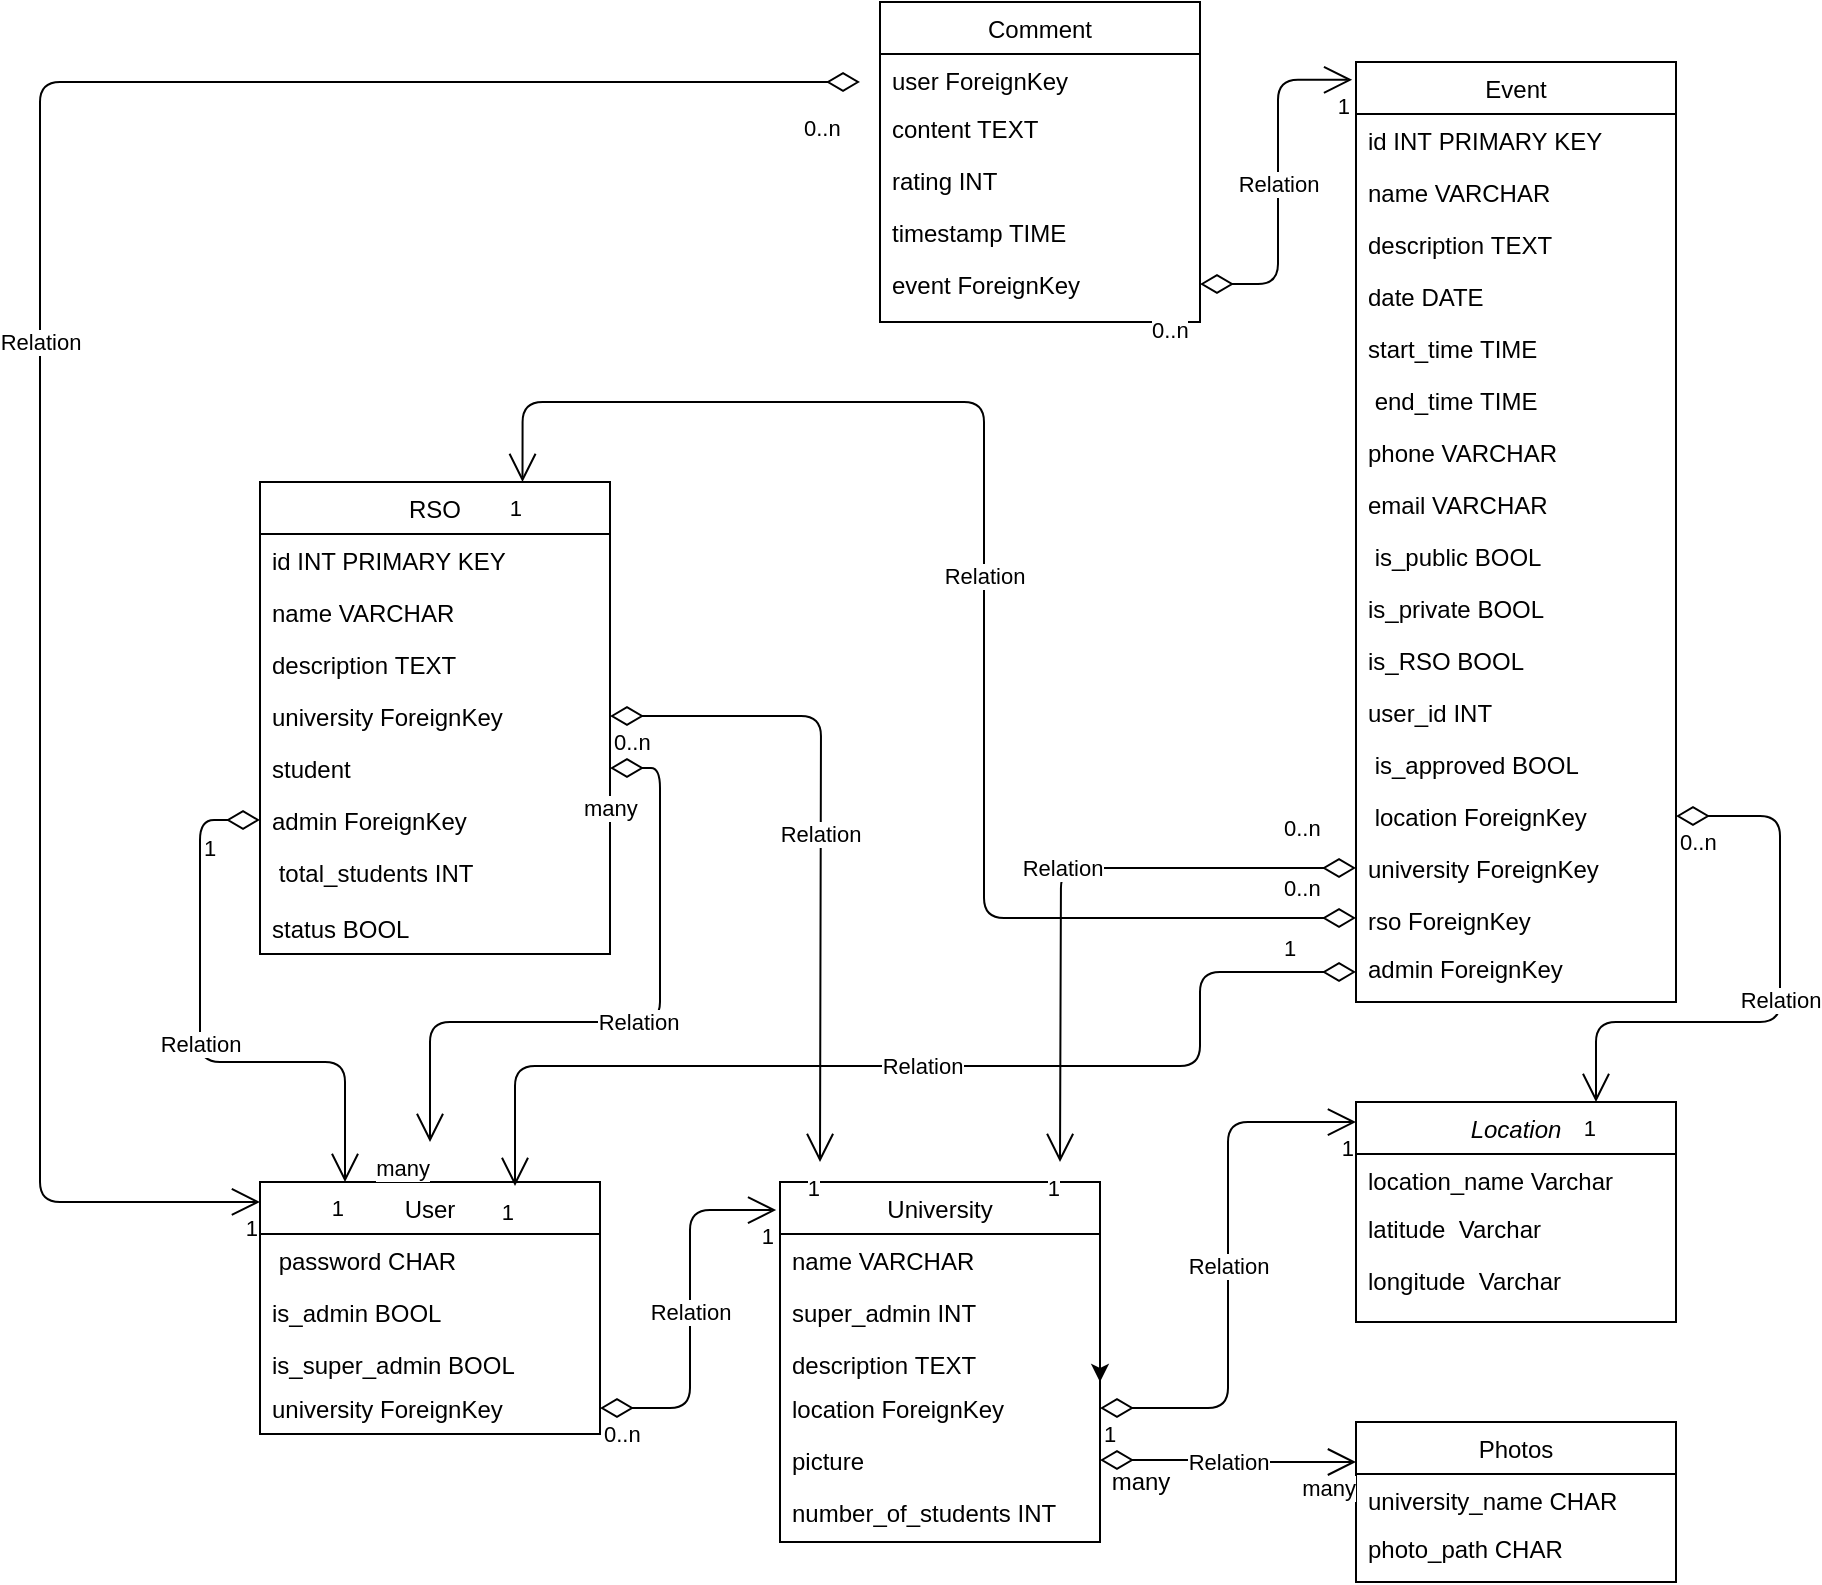 <mxfile version="14.5.7" type="github">
  <diagram id="C5RBs43oDa-KdzZeNtuy" name="Page-1">
    <mxGraphModel dx="2489" dy="794" grid="1" gridSize="10" guides="1" tooltips="1" connect="1" arrows="1" fold="1" page="1" pageScale="1" pageWidth="827" pageHeight="1169" math="0" shadow="0">
      <root>
        <mxCell id="WIyWlLk6GJQsqaUBKTNV-0" />
        <mxCell id="WIyWlLk6GJQsqaUBKTNV-1" parent="WIyWlLk6GJQsqaUBKTNV-0" />
        <mxCell id="zkfFHV4jXpPFQw0GAbJ--0" value="Location" style="swimlane;fontStyle=2;align=center;verticalAlign=top;childLayout=stackLayout;horizontal=1;startSize=26;horizontalStack=0;resizeParent=1;resizeLast=0;collapsible=1;marginBottom=0;rounded=0;shadow=0;strokeWidth=1;" parent="WIyWlLk6GJQsqaUBKTNV-1" vertex="1">
          <mxGeometry x="508" y="650" width="160" height="110" as="geometry">
            <mxRectangle x="230" y="140" width="160" height="26" as="alternateBounds" />
          </mxGeometry>
        </mxCell>
        <mxCell id="zkfFHV4jXpPFQw0GAbJ--1" value="location_name Varchar" style="text;align=left;verticalAlign=top;spacingLeft=4;spacingRight=4;overflow=hidden;rotatable=0;points=[[0,0.5],[1,0.5]];portConstraint=eastwest;" parent="zkfFHV4jXpPFQw0GAbJ--0" vertex="1">
          <mxGeometry y="26" width="160" height="24" as="geometry" />
        </mxCell>
        <mxCell id="zkfFHV4jXpPFQw0GAbJ--2" value="latitude  Varchar" style="text;align=left;verticalAlign=top;spacingLeft=4;spacingRight=4;overflow=hidden;rotatable=0;points=[[0,0.5],[1,0.5]];portConstraint=eastwest;rounded=0;shadow=0;html=0;" parent="zkfFHV4jXpPFQw0GAbJ--0" vertex="1">
          <mxGeometry y="50" width="160" height="26" as="geometry" />
        </mxCell>
        <mxCell id="zkfFHV4jXpPFQw0GAbJ--3" value="longitude  Varchar" style="text;align=left;verticalAlign=top;spacingLeft=4;spacingRight=4;overflow=hidden;rotatable=0;points=[[0,0.5],[1,0.5]];portConstraint=eastwest;rounded=0;shadow=0;html=0;" parent="zkfFHV4jXpPFQw0GAbJ--0" vertex="1">
          <mxGeometry y="76" width="160" height="26" as="geometry" />
        </mxCell>
        <mxCell id="zkfFHV4jXpPFQw0GAbJ--6" value="Comment" style="swimlane;fontStyle=0;align=center;verticalAlign=top;childLayout=stackLayout;horizontal=1;startSize=26;horizontalStack=0;resizeParent=1;resizeLast=0;collapsible=1;marginBottom=0;rounded=0;shadow=0;strokeWidth=1;" parent="WIyWlLk6GJQsqaUBKTNV-1" vertex="1">
          <mxGeometry x="270" y="100" width="160" height="160" as="geometry">
            <mxRectangle x="130" y="380" width="160" height="26" as="alternateBounds" />
          </mxGeometry>
        </mxCell>
        <mxCell id="zkfFHV4jXpPFQw0GAbJ--7" value="user ForeignKey" style="text;align=left;verticalAlign=top;spacingLeft=4;spacingRight=4;overflow=hidden;rotatable=0;points=[[0,0.5],[1,0.5]];portConstraint=eastwest;" parent="zkfFHV4jXpPFQw0GAbJ--6" vertex="1">
          <mxGeometry y="26" width="160" height="24" as="geometry" />
        </mxCell>
        <mxCell id="zkfFHV4jXpPFQw0GAbJ--8" value="content TEXT" style="text;align=left;verticalAlign=top;spacingLeft=4;spacingRight=4;overflow=hidden;rotatable=0;points=[[0,0.5],[1,0.5]];portConstraint=eastwest;rounded=0;shadow=0;html=0;" parent="zkfFHV4jXpPFQw0GAbJ--6" vertex="1">
          <mxGeometry y="50" width="160" height="26" as="geometry" />
        </mxCell>
        <mxCell id="zkfFHV4jXpPFQw0GAbJ--11" value="rating INT" style="text;align=left;verticalAlign=top;spacingLeft=4;spacingRight=4;overflow=hidden;rotatable=0;points=[[0,0.5],[1,0.5]];portConstraint=eastwest;" parent="zkfFHV4jXpPFQw0GAbJ--6" vertex="1">
          <mxGeometry y="76" width="160" height="26" as="geometry" />
        </mxCell>
        <mxCell id="HM3rlEf0eVwTgFndGlFB-37" value="timestamp TIME" style="text;strokeColor=none;fillColor=none;align=left;verticalAlign=top;spacingLeft=4;spacingRight=4;overflow=hidden;rotatable=0;points=[[0,0.5],[1,0.5]];portConstraint=eastwest;" vertex="1" parent="zkfFHV4jXpPFQw0GAbJ--6">
          <mxGeometry y="102" width="160" height="26" as="geometry" />
        </mxCell>
        <mxCell id="HM3rlEf0eVwTgFndGlFB-38" value="event ForeignKey" style="text;strokeColor=none;fillColor=none;align=left;verticalAlign=top;spacingLeft=4;spacingRight=4;overflow=hidden;rotatable=0;points=[[0,0.5],[1,0.5]];portConstraint=eastwest;" vertex="1" parent="zkfFHV4jXpPFQw0GAbJ--6">
          <mxGeometry y="128" width="160" height="26" as="geometry" />
        </mxCell>
        <mxCell id="zkfFHV4jXpPFQw0GAbJ--13" value="Photos" style="swimlane;fontStyle=0;align=center;verticalAlign=top;childLayout=stackLayout;horizontal=1;startSize=26;horizontalStack=0;resizeParent=1;resizeLast=0;collapsible=1;marginBottom=0;rounded=0;shadow=0;strokeWidth=1;" parent="WIyWlLk6GJQsqaUBKTNV-1" vertex="1">
          <mxGeometry x="508" y="810" width="160" height="80" as="geometry">
            <mxRectangle x="290" y="590" width="170" height="26" as="alternateBounds" />
          </mxGeometry>
        </mxCell>
        <mxCell id="zkfFHV4jXpPFQw0GAbJ--14" value="university_name CHAR" style="text;align=left;verticalAlign=top;spacingLeft=4;spacingRight=4;overflow=hidden;rotatable=0;points=[[0,0.5],[1,0.5]];portConstraint=eastwest;" parent="zkfFHV4jXpPFQw0GAbJ--13" vertex="1">
          <mxGeometry y="26" width="160" height="24" as="geometry" />
        </mxCell>
        <mxCell id="HM3rlEf0eVwTgFndGlFB-47" value="photo_path CHAR" style="text;strokeColor=none;fillColor=none;align=left;verticalAlign=top;spacingLeft=4;spacingRight=4;overflow=hidden;rotatable=0;points=[[0,0.5],[1,0.5]];portConstraint=eastwest;" vertex="1" parent="zkfFHV4jXpPFQw0GAbJ--13">
          <mxGeometry y="50" width="160" height="26" as="geometry" />
        </mxCell>
        <mxCell id="zkfFHV4jXpPFQw0GAbJ--17" value="Event" style="swimlane;fontStyle=0;align=center;verticalAlign=top;childLayout=stackLayout;horizontal=1;startSize=26;horizontalStack=0;resizeParent=1;resizeLast=0;collapsible=1;marginBottom=0;rounded=0;shadow=0;strokeWidth=1;" parent="WIyWlLk6GJQsqaUBKTNV-1" vertex="1">
          <mxGeometry x="508" y="130" width="160" height="470" as="geometry">
            <mxRectangle x="508" y="120" width="160" height="26" as="alternateBounds" />
          </mxGeometry>
        </mxCell>
        <mxCell id="zkfFHV4jXpPFQw0GAbJ--19" value="id INT PRIMARY KEY" style="text;align=left;verticalAlign=top;spacingLeft=4;spacingRight=4;overflow=hidden;rotatable=0;points=[[0,0.5],[1,0.5]];portConstraint=eastwest;rounded=0;shadow=0;html=0;" parent="zkfFHV4jXpPFQw0GAbJ--17" vertex="1">
          <mxGeometry y="26" width="160" height="26" as="geometry" />
        </mxCell>
        <mxCell id="zkfFHV4jXpPFQw0GAbJ--20" value="name VARCHAR" style="text;align=left;verticalAlign=top;spacingLeft=4;spacingRight=4;overflow=hidden;rotatable=0;points=[[0,0.5],[1,0.5]];portConstraint=eastwest;rounded=0;shadow=0;html=0;" parent="zkfFHV4jXpPFQw0GAbJ--17" vertex="1">
          <mxGeometry y="52" width="160" height="26" as="geometry" />
        </mxCell>
        <mxCell id="zkfFHV4jXpPFQw0GAbJ--21" value="description TEXT" style="text;align=left;verticalAlign=top;spacingLeft=4;spacingRight=4;overflow=hidden;rotatable=0;points=[[0,0.5],[1,0.5]];portConstraint=eastwest;rounded=0;shadow=0;html=0;" parent="zkfFHV4jXpPFQw0GAbJ--17" vertex="1">
          <mxGeometry y="78" width="160" height="26" as="geometry" />
        </mxCell>
        <mxCell id="zkfFHV4jXpPFQw0GAbJ--22" value="date DATE" style="text;align=left;verticalAlign=top;spacingLeft=4;spacingRight=4;overflow=hidden;rotatable=0;points=[[0,0.5],[1,0.5]];portConstraint=eastwest;rounded=0;shadow=0;html=0;" parent="zkfFHV4jXpPFQw0GAbJ--17" vertex="1">
          <mxGeometry y="104" width="160" height="26" as="geometry" />
        </mxCell>
        <mxCell id="HM3rlEf0eVwTgFndGlFB-17" value="start_time TIME" style="text;strokeColor=none;fillColor=none;align=left;verticalAlign=top;spacingLeft=4;spacingRight=4;overflow=hidden;rotatable=0;points=[[0,0.5],[1,0.5]];portConstraint=eastwest;" vertex="1" parent="zkfFHV4jXpPFQw0GAbJ--17">
          <mxGeometry y="130" width="160" height="26" as="geometry" />
        </mxCell>
        <mxCell id="HM3rlEf0eVwTgFndGlFB-18" value=" end_time TIME" style="text;strokeColor=none;fillColor=none;align=left;verticalAlign=top;spacingLeft=4;spacingRight=4;overflow=hidden;rotatable=0;points=[[0,0.5],[1,0.5]];portConstraint=eastwest;" vertex="1" parent="zkfFHV4jXpPFQw0GAbJ--17">
          <mxGeometry y="156" width="160" height="26" as="geometry" />
        </mxCell>
        <mxCell id="HM3rlEf0eVwTgFndGlFB-19" value="phone VARCHAR" style="text;strokeColor=none;fillColor=none;align=left;verticalAlign=top;spacingLeft=4;spacingRight=4;overflow=hidden;rotatable=0;points=[[0,0.5],[1,0.5]];portConstraint=eastwest;" vertex="1" parent="zkfFHV4jXpPFQw0GAbJ--17">
          <mxGeometry y="182" width="160" height="26" as="geometry" />
        </mxCell>
        <mxCell id="HM3rlEf0eVwTgFndGlFB-20" value="email VARCHAR" style="text;strokeColor=none;fillColor=none;align=left;verticalAlign=top;spacingLeft=4;spacingRight=4;overflow=hidden;rotatable=0;points=[[0,0.5],[1,0.5]];portConstraint=eastwest;" vertex="1" parent="zkfFHV4jXpPFQw0GAbJ--17">
          <mxGeometry y="208" width="160" height="26" as="geometry" />
        </mxCell>
        <mxCell id="HM3rlEf0eVwTgFndGlFB-21" value=" is_public BOOL" style="text;strokeColor=none;fillColor=none;align=left;verticalAlign=top;spacingLeft=4;spacingRight=4;overflow=hidden;rotatable=0;points=[[0,0.5],[1,0.5]];portConstraint=eastwest;" vertex="1" parent="zkfFHV4jXpPFQw0GAbJ--17">
          <mxGeometry y="234" width="160" height="26" as="geometry" />
        </mxCell>
        <mxCell id="HM3rlEf0eVwTgFndGlFB-24" value="is_private BOOL" style="text;strokeColor=none;fillColor=none;align=left;verticalAlign=top;spacingLeft=4;spacingRight=4;overflow=hidden;rotatable=0;points=[[0,0.5],[1,0.5]];portConstraint=eastwest;" vertex="1" parent="zkfFHV4jXpPFQw0GAbJ--17">
          <mxGeometry y="260" width="160" height="26" as="geometry" />
        </mxCell>
        <mxCell id="HM3rlEf0eVwTgFndGlFB-29" value="is_RSO BOOL" style="text;strokeColor=none;fillColor=none;align=left;verticalAlign=top;spacingLeft=4;spacingRight=4;overflow=hidden;rotatable=0;points=[[0,0.5],[1,0.5]];portConstraint=eastwest;" vertex="1" parent="zkfFHV4jXpPFQw0GAbJ--17">
          <mxGeometry y="286" width="160" height="26" as="geometry" />
        </mxCell>
        <mxCell id="HM3rlEf0eVwTgFndGlFB-30" value="user_id INT" style="text;strokeColor=none;fillColor=none;align=left;verticalAlign=top;spacingLeft=4;spacingRight=4;overflow=hidden;rotatable=0;points=[[0,0.5],[1,0.5]];portConstraint=eastwest;" vertex="1" parent="zkfFHV4jXpPFQw0GAbJ--17">
          <mxGeometry y="312" width="160" height="26" as="geometry" />
        </mxCell>
        <mxCell id="HM3rlEf0eVwTgFndGlFB-31" value=" is_approved BOOL" style="text;strokeColor=none;fillColor=none;align=left;verticalAlign=top;spacingLeft=4;spacingRight=4;overflow=hidden;rotatable=0;points=[[0,0.5],[1,0.5]];portConstraint=eastwest;" vertex="1" parent="zkfFHV4jXpPFQw0GAbJ--17">
          <mxGeometry y="338" width="160" height="26" as="geometry" />
        </mxCell>
        <mxCell id="HM3rlEf0eVwTgFndGlFB-32" value=" location ForeignKey" style="text;strokeColor=none;fillColor=none;align=left;verticalAlign=top;spacingLeft=4;spacingRight=4;overflow=hidden;rotatable=0;points=[[0,0.5],[1,0.5]];portConstraint=eastwest;" vertex="1" parent="zkfFHV4jXpPFQw0GAbJ--17">
          <mxGeometry y="364" width="160" height="26" as="geometry" />
        </mxCell>
        <mxCell id="HM3rlEf0eVwTgFndGlFB-33" value="university ForeignKey" style="text;strokeColor=none;fillColor=none;align=left;verticalAlign=top;spacingLeft=4;spacingRight=4;overflow=hidden;rotatable=0;points=[[0,0.5],[1,0.5]];portConstraint=eastwest;" vertex="1" parent="zkfFHV4jXpPFQw0GAbJ--17">
          <mxGeometry y="390" width="160" height="26" as="geometry" />
        </mxCell>
        <mxCell id="HM3rlEf0eVwTgFndGlFB-34" value="rso ForeignKey" style="text;strokeColor=none;fillColor=none;align=left;verticalAlign=top;spacingLeft=4;spacingRight=4;overflow=hidden;rotatable=0;points=[[0,0.5],[1,0.5]];portConstraint=eastwest;" vertex="1" parent="zkfFHV4jXpPFQw0GAbJ--17">
          <mxGeometry y="416" width="160" height="24" as="geometry" />
        </mxCell>
        <mxCell id="HM3rlEf0eVwTgFndGlFB-36" value="admin ForeignKey" style="text;strokeColor=none;fillColor=none;align=left;verticalAlign=top;spacingLeft=4;spacingRight=4;overflow=hidden;rotatable=0;points=[[0,0.5],[1,0.5]];portConstraint=eastwest;" vertex="1" parent="zkfFHV4jXpPFQw0GAbJ--17">
          <mxGeometry y="440" width="160" height="26" as="geometry" />
        </mxCell>
        <mxCell id="HM3rlEf0eVwTgFndGlFB-8" value="RSO" style="swimlane;fontStyle=0;childLayout=stackLayout;horizontal=1;startSize=26;fillColor=none;horizontalStack=0;resizeParent=1;resizeParentMax=0;resizeLast=0;collapsible=1;marginBottom=0;" vertex="1" parent="WIyWlLk6GJQsqaUBKTNV-1">
          <mxGeometry x="-40" y="340" width="175" height="236" as="geometry">
            <mxRectangle x="40" y="140" width="50" height="26" as="alternateBounds" />
          </mxGeometry>
        </mxCell>
        <mxCell id="HM3rlEf0eVwTgFndGlFB-10" value="id INT PRIMARY KEY" style="text;strokeColor=none;fillColor=none;align=left;verticalAlign=top;spacingLeft=4;spacingRight=4;overflow=hidden;rotatable=0;points=[[0,0.5],[1,0.5]];portConstraint=eastwest;" vertex="1" parent="HM3rlEf0eVwTgFndGlFB-8">
          <mxGeometry y="26" width="175" height="26" as="geometry" />
        </mxCell>
        <mxCell id="HM3rlEf0eVwTgFndGlFB-40" value="name VARCHAR" style="text;strokeColor=none;fillColor=none;align=left;verticalAlign=top;spacingLeft=4;spacingRight=4;overflow=hidden;rotatable=0;points=[[0,0.5],[1,0.5]];portConstraint=eastwest;" vertex="1" parent="HM3rlEf0eVwTgFndGlFB-8">
          <mxGeometry y="52" width="175" height="26" as="geometry" />
        </mxCell>
        <mxCell id="HM3rlEf0eVwTgFndGlFB-41" value="description TEXT" style="text;strokeColor=none;fillColor=none;align=left;verticalAlign=top;spacingLeft=4;spacingRight=4;overflow=hidden;rotatable=0;points=[[0,0.5],[1,0.5]];portConstraint=eastwest;" vertex="1" parent="HM3rlEf0eVwTgFndGlFB-8">
          <mxGeometry y="78" width="175" height="26" as="geometry" />
        </mxCell>
        <mxCell id="HM3rlEf0eVwTgFndGlFB-42" value="university ForeignKey" style="text;strokeColor=none;fillColor=none;align=left;verticalAlign=top;spacingLeft=4;spacingRight=4;overflow=hidden;rotatable=0;points=[[0,0.5],[1,0.5]];portConstraint=eastwest;" vertex="1" parent="HM3rlEf0eVwTgFndGlFB-8">
          <mxGeometry y="104" width="175" height="26" as="geometry" />
        </mxCell>
        <mxCell id="HM3rlEf0eVwTgFndGlFB-43" value="student " style="text;strokeColor=none;fillColor=none;align=left;verticalAlign=top;spacingLeft=4;spacingRight=4;overflow=hidden;rotatable=0;points=[[0,0.5],[1,0.5]];portConstraint=eastwest;" vertex="1" parent="HM3rlEf0eVwTgFndGlFB-8">
          <mxGeometry y="130" width="175" height="26" as="geometry" />
        </mxCell>
        <mxCell id="HM3rlEf0eVwTgFndGlFB-44" value="admin ForeignKey" style="text;strokeColor=none;fillColor=none;align=left;verticalAlign=top;spacingLeft=4;spacingRight=4;overflow=hidden;rotatable=0;points=[[0,0.5],[1,0.5]];portConstraint=eastwest;" vertex="1" parent="HM3rlEf0eVwTgFndGlFB-8">
          <mxGeometry y="156" width="175" height="26" as="geometry" />
        </mxCell>
        <mxCell id="HM3rlEf0eVwTgFndGlFB-45" value=" total_students INT" style="text;strokeColor=none;fillColor=none;align=left;verticalAlign=top;spacingLeft=4;spacingRight=4;overflow=hidden;rotatable=0;points=[[0,0.5],[1,0.5]];portConstraint=eastwest;" vertex="1" parent="HM3rlEf0eVwTgFndGlFB-8">
          <mxGeometry y="182" width="175" height="28" as="geometry" />
        </mxCell>
        <mxCell id="HM3rlEf0eVwTgFndGlFB-46" value="status BOOL" style="text;strokeColor=none;fillColor=none;align=left;verticalAlign=top;spacingLeft=4;spacingRight=4;overflow=hidden;rotatable=0;points=[[0,0.5],[1,0.5]];portConstraint=eastwest;" vertex="1" parent="HM3rlEf0eVwTgFndGlFB-8">
          <mxGeometry y="210" width="175" height="26" as="geometry" />
        </mxCell>
        <mxCell id="HM3rlEf0eVwTgFndGlFB-48" value="University" style="swimlane;fontStyle=0;childLayout=stackLayout;horizontal=1;startSize=26;fillColor=none;horizontalStack=0;resizeParent=1;resizeParentMax=0;resizeLast=0;collapsible=1;marginBottom=0;" vertex="1" parent="WIyWlLk6GJQsqaUBKTNV-1">
          <mxGeometry x="220" y="690" width="160" height="180" as="geometry" />
        </mxCell>
        <mxCell id="HM3rlEf0eVwTgFndGlFB-49" value="name VARCHAR" style="text;strokeColor=none;fillColor=none;align=left;verticalAlign=top;spacingLeft=4;spacingRight=4;overflow=hidden;rotatable=0;points=[[0,0.5],[1,0.5]];portConstraint=eastwest;" vertex="1" parent="HM3rlEf0eVwTgFndGlFB-48">
          <mxGeometry y="26" width="160" height="26" as="geometry" />
        </mxCell>
        <mxCell id="HM3rlEf0eVwTgFndGlFB-50" value="super_admin INT" style="text;strokeColor=none;fillColor=none;align=left;verticalAlign=top;spacingLeft=4;spacingRight=4;overflow=hidden;rotatable=0;points=[[0,0.5],[1,0.5]];portConstraint=eastwest;" vertex="1" parent="HM3rlEf0eVwTgFndGlFB-48">
          <mxGeometry y="52" width="160" height="26" as="geometry" />
        </mxCell>
        <mxCell id="HM3rlEf0eVwTgFndGlFB-51" value="description TEXT" style="text;strokeColor=none;fillColor=none;align=left;verticalAlign=top;spacingLeft=4;spacingRight=4;overflow=hidden;rotatable=0;points=[[0,0.5],[1,0.5]];portConstraint=eastwest;" vertex="1" parent="HM3rlEf0eVwTgFndGlFB-48">
          <mxGeometry y="78" width="160" height="22" as="geometry" />
        </mxCell>
        <mxCell id="HM3rlEf0eVwTgFndGlFB-53" value="location ForeignKey" style="text;strokeColor=none;fillColor=none;align=left;verticalAlign=top;spacingLeft=4;spacingRight=4;overflow=hidden;rotatable=0;points=[[0,0.5],[1,0.5]];portConstraint=eastwest;" vertex="1" parent="HM3rlEf0eVwTgFndGlFB-48">
          <mxGeometry y="100" width="160" height="26" as="geometry" />
        </mxCell>
        <mxCell id="HM3rlEf0eVwTgFndGlFB-54" value="picture" style="text;strokeColor=none;fillColor=none;align=left;verticalAlign=top;spacingLeft=4;spacingRight=4;overflow=hidden;rotatable=0;points=[[0,0.5],[1,0.5]];portConstraint=eastwest;" vertex="1" parent="HM3rlEf0eVwTgFndGlFB-48">
          <mxGeometry y="126" width="160" height="26" as="geometry" />
        </mxCell>
        <mxCell id="HM3rlEf0eVwTgFndGlFB-52" value="number_of_students INT" style="text;strokeColor=none;fillColor=none;align=left;verticalAlign=top;spacingLeft=4;spacingRight=4;overflow=hidden;rotatable=0;points=[[0,0.5],[1,0.5]];portConstraint=eastwest;" vertex="1" parent="HM3rlEf0eVwTgFndGlFB-48">
          <mxGeometry y="152" width="160" height="28" as="geometry" />
        </mxCell>
        <mxCell id="HM3rlEf0eVwTgFndGlFB-60" style="edgeStyle=orthogonalEdgeStyle;rounded=0;orthogonalLoop=1;jettySize=auto;html=1;exitX=1;exitY=0.5;exitDx=0;exitDy=0;entryX=1;entryY=1;entryDx=0;entryDy=0;entryPerimeter=0;" edge="1" parent="HM3rlEf0eVwTgFndGlFB-48" source="HM3rlEf0eVwTgFndGlFB-51" target="HM3rlEf0eVwTgFndGlFB-51">
          <mxGeometry relative="1" as="geometry" />
        </mxCell>
        <mxCell id="HM3rlEf0eVwTgFndGlFB-55" value="Relation" style="endArrow=open;html=1;endSize=12;startArrow=diamondThin;startSize=14;startFill=0;edgeStyle=orthogonalEdgeStyle;exitX=1;exitY=0.5;exitDx=0;exitDy=0;entryX=0;entryY=0.25;entryDx=0;entryDy=0;" edge="1" parent="WIyWlLk6GJQsqaUBKTNV-1" source="HM3rlEf0eVwTgFndGlFB-54" target="zkfFHV4jXpPFQw0GAbJ--13">
          <mxGeometry relative="1" as="geometry">
            <mxPoint x="80" y="870" as="sourcePoint" />
            <mxPoint x="240" y="870" as="targetPoint" />
          </mxGeometry>
        </mxCell>
        <mxCell id="HM3rlEf0eVwTgFndGlFB-57" value="many" style="edgeLabel;resizable=0;html=1;align=right;verticalAlign=top;" connectable="0" vertex="1" parent="HM3rlEf0eVwTgFndGlFB-55">
          <mxGeometry x="1" relative="1" as="geometry" />
        </mxCell>
        <mxCell id="HM3rlEf0eVwTgFndGlFB-58" value="many" style="text;html=1;align=center;verticalAlign=middle;resizable=0;points=[];autosize=1;" vertex="1" parent="WIyWlLk6GJQsqaUBKTNV-1">
          <mxGeometry x="380" y="830" width="40" height="20" as="geometry" />
        </mxCell>
        <mxCell id="HM3rlEf0eVwTgFndGlFB-61" value="Relation" style="endArrow=open;html=1;endSize=12;startArrow=diamondThin;startSize=14;startFill=0;edgeStyle=orthogonalEdgeStyle;exitX=1;exitY=0.5;exitDx=0;exitDy=0;entryX=0;entryY=0.091;entryDx=0;entryDy=0;entryPerimeter=0;" edge="1" parent="WIyWlLk6GJQsqaUBKTNV-1" source="HM3rlEf0eVwTgFndGlFB-53" target="zkfFHV4jXpPFQw0GAbJ--0">
          <mxGeometry relative="1" as="geometry">
            <mxPoint x="80" y="870" as="sourcePoint" />
            <mxPoint x="240" y="870" as="targetPoint" />
          </mxGeometry>
        </mxCell>
        <mxCell id="HM3rlEf0eVwTgFndGlFB-62" value="1" style="edgeLabel;resizable=0;html=1;align=left;verticalAlign=top;" connectable="0" vertex="1" parent="HM3rlEf0eVwTgFndGlFB-61">
          <mxGeometry x="-1" relative="1" as="geometry" />
        </mxCell>
        <mxCell id="HM3rlEf0eVwTgFndGlFB-63" value="1" style="edgeLabel;resizable=0;html=1;align=right;verticalAlign=top;" connectable="0" vertex="1" parent="HM3rlEf0eVwTgFndGlFB-61">
          <mxGeometry x="1" relative="1" as="geometry" />
        </mxCell>
        <mxCell id="HM3rlEf0eVwTgFndGlFB-64" value="User" style="swimlane;fontStyle=0;childLayout=stackLayout;horizontal=1;startSize=26;fillColor=none;horizontalStack=0;resizeParent=1;resizeParentMax=0;resizeLast=0;collapsible=1;marginBottom=0;" vertex="1" parent="WIyWlLk6GJQsqaUBKTNV-1">
          <mxGeometry x="-40" y="690" width="170" height="126" as="geometry" />
        </mxCell>
        <mxCell id="HM3rlEf0eVwTgFndGlFB-65" value=" password CHAR" style="text;strokeColor=none;fillColor=none;align=left;verticalAlign=top;spacingLeft=4;spacingRight=4;overflow=hidden;rotatable=0;points=[[0,0.5],[1,0.5]];portConstraint=eastwest;" vertex="1" parent="HM3rlEf0eVwTgFndGlFB-64">
          <mxGeometry y="26" width="170" height="26" as="geometry" />
        </mxCell>
        <mxCell id="HM3rlEf0eVwTgFndGlFB-66" value="is_admin BOOL" style="text;strokeColor=none;fillColor=none;align=left;verticalAlign=top;spacingLeft=4;spacingRight=4;overflow=hidden;rotatable=0;points=[[0,0.5],[1,0.5]];portConstraint=eastwest;" vertex="1" parent="HM3rlEf0eVwTgFndGlFB-64">
          <mxGeometry y="52" width="170" height="26" as="geometry" />
        </mxCell>
        <mxCell id="HM3rlEf0eVwTgFndGlFB-67" value="is_super_admin BOOL" style="text;strokeColor=none;fillColor=none;align=left;verticalAlign=top;spacingLeft=4;spacingRight=4;overflow=hidden;rotatable=0;points=[[0,0.5],[1,0.5]];portConstraint=eastwest;" vertex="1" parent="HM3rlEf0eVwTgFndGlFB-64">
          <mxGeometry y="78" width="170" height="22" as="geometry" />
        </mxCell>
        <mxCell id="HM3rlEf0eVwTgFndGlFB-68" value="university ForeignKey" style="text;strokeColor=none;fillColor=none;align=left;verticalAlign=top;spacingLeft=4;spacingRight=4;overflow=hidden;rotatable=0;points=[[0,0.5],[1,0.5]];portConstraint=eastwest;" vertex="1" parent="HM3rlEf0eVwTgFndGlFB-64">
          <mxGeometry y="100" width="170" height="26" as="geometry" />
        </mxCell>
        <mxCell id="HM3rlEf0eVwTgFndGlFB-69" value="Relation" style="endArrow=open;html=1;endSize=12;startArrow=diamondThin;startSize=14;startFill=0;edgeStyle=orthogonalEdgeStyle;exitX=1;exitY=0.5;exitDx=0;exitDy=0;entryX=-0.012;entryY=0.078;entryDx=0;entryDy=0;entryPerimeter=0;" edge="1" parent="WIyWlLk6GJQsqaUBKTNV-1" source="HM3rlEf0eVwTgFndGlFB-68" target="HM3rlEf0eVwTgFndGlFB-48">
          <mxGeometry relative="1" as="geometry">
            <mxPoint x="80" y="870" as="sourcePoint" />
            <mxPoint x="240" y="870" as="targetPoint" />
          </mxGeometry>
        </mxCell>
        <mxCell id="HM3rlEf0eVwTgFndGlFB-70" value="0..n" style="edgeLabel;resizable=0;html=1;align=left;verticalAlign=top;" connectable="0" vertex="1" parent="HM3rlEf0eVwTgFndGlFB-69">
          <mxGeometry x="-1" relative="1" as="geometry" />
        </mxCell>
        <mxCell id="HM3rlEf0eVwTgFndGlFB-71" value="1" style="edgeLabel;resizable=0;html=1;align=right;verticalAlign=top;" connectable="0" vertex="1" parent="HM3rlEf0eVwTgFndGlFB-69">
          <mxGeometry x="1" relative="1" as="geometry" />
        </mxCell>
        <mxCell id="HM3rlEf0eVwTgFndGlFB-72" value="Relation" style="endArrow=open;html=1;endSize=12;startArrow=diamondThin;startSize=14;startFill=0;edgeStyle=orthogonalEdgeStyle;exitX=1;exitY=0.5;exitDx=0;exitDy=0;" edge="1" parent="WIyWlLk6GJQsqaUBKTNV-1" source="HM3rlEf0eVwTgFndGlFB-42">
          <mxGeometry relative="1" as="geometry">
            <mxPoint x="180" y="420" as="sourcePoint" />
            <mxPoint x="240" y="680" as="targetPoint" />
          </mxGeometry>
        </mxCell>
        <mxCell id="HM3rlEf0eVwTgFndGlFB-73" value="0..n" style="edgeLabel;resizable=0;html=1;align=left;verticalAlign=top;" connectable="0" vertex="1" parent="HM3rlEf0eVwTgFndGlFB-72">
          <mxGeometry x="-1" relative="1" as="geometry" />
        </mxCell>
        <mxCell id="HM3rlEf0eVwTgFndGlFB-74" value="1" style="edgeLabel;resizable=0;html=1;align=right;verticalAlign=top;" connectable="0" vertex="1" parent="HM3rlEf0eVwTgFndGlFB-72">
          <mxGeometry x="1" relative="1" as="geometry" />
        </mxCell>
        <mxCell id="HM3rlEf0eVwTgFndGlFB-75" value="Relation" style="endArrow=open;html=1;endSize=12;startArrow=diamondThin;startSize=14;startFill=0;edgeStyle=orthogonalEdgeStyle;exitX=1;exitY=0.5;exitDx=0;exitDy=0;" edge="1" parent="WIyWlLk6GJQsqaUBKTNV-1" source="HM3rlEf0eVwTgFndGlFB-43">
          <mxGeometry relative="1" as="geometry">
            <mxPoint x="140" y="480" as="sourcePoint" />
            <mxPoint x="45" y="670" as="targetPoint" />
            <Array as="points">
              <mxPoint x="160" y="483" />
              <mxPoint x="160" y="610" />
              <mxPoint x="45" y="610" />
            </Array>
          </mxGeometry>
        </mxCell>
        <mxCell id="HM3rlEf0eVwTgFndGlFB-76" value="many" style="edgeLabel;resizable=0;html=1;align=left;verticalAlign=top;" connectable="0" vertex="1" parent="HM3rlEf0eVwTgFndGlFB-75">
          <mxGeometry x="-1" relative="1" as="geometry">
            <mxPoint x="-15" y="7" as="offset" />
          </mxGeometry>
        </mxCell>
        <mxCell id="HM3rlEf0eVwTgFndGlFB-77" value="many" style="edgeLabel;resizable=0;html=1;align=right;verticalAlign=top;" connectable="0" vertex="1" parent="HM3rlEf0eVwTgFndGlFB-75">
          <mxGeometry x="1" relative="1" as="geometry" />
        </mxCell>
        <mxCell id="HM3rlEf0eVwTgFndGlFB-79" value="Relation" style="endArrow=open;html=1;endSize=12;startArrow=diamondThin;startSize=14;startFill=0;edgeStyle=orthogonalEdgeStyle;exitX=0;exitY=0.5;exitDx=0;exitDy=0;entryX=0.75;entryY=0;entryDx=0;entryDy=0;" edge="1" parent="WIyWlLk6GJQsqaUBKTNV-1" source="HM3rlEf0eVwTgFndGlFB-34" target="HM3rlEf0eVwTgFndGlFB-8">
          <mxGeometry relative="1" as="geometry">
            <mxPoint x="310" y="520" as="sourcePoint" />
            <mxPoint x="470" y="520" as="targetPoint" />
            <Array as="points">
              <mxPoint x="322" y="558" />
              <mxPoint x="322" y="300" />
              <mxPoint x="91" y="300" />
            </Array>
          </mxGeometry>
        </mxCell>
        <mxCell id="HM3rlEf0eVwTgFndGlFB-80" value="0..n" style="edgeLabel;resizable=0;html=1;align=left;verticalAlign=top;" connectable="0" vertex="1" parent="HM3rlEf0eVwTgFndGlFB-79">
          <mxGeometry x="-1" relative="1" as="geometry">
            <mxPoint x="-38" y="-28" as="offset" />
          </mxGeometry>
        </mxCell>
        <mxCell id="HM3rlEf0eVwTgFndGlFB-81" value="1" style="edgeLabel;resizable=0;html=1;align=right;verticalAlign=top;" connectable="0" vertex="1" parent="HM3rlEf0eVwTgFndGlFB-79">
          <mxGeometry x="1" relative="1" as="geometry" />
        </mxCell>
        <mxCell id="HM3rlEf0eVwTgFndGlFB-83" value="Relation" style="endArrow=open;html=1;endSize=12;startArrow=diamondThin;startSize=14;startFill=0;edgeStyle=orthogonalEdgeStyle;exitX=1;exitY=0.5;exitDx=0;exitDy=0;entryX=0.75;entryY=0;entryDx=0;entryDy=0;" edge="1" parent="WIyWlLk6GJQsqaUBKTNV-1" source="HM3rlEf0eVwTgFndGlFB-32" target="zkfFHV4jXpPFQw0GAbJ--0">
          <mxGeometry relative="1" as="geometry">
            <mxPoint x="710" y="490" as="sourcePoint" />
            <mxPoint x="870" y="490" as="targetPoint" />
            <Array as="points">
              <mxPoint x="720" y="507" />
              <mxPoint x="720" y="610" />
              <mxPoint x="628" y="610" />
            </Array>
          </mxGeometry>
        </mxCell>
        <mxCell id="HM3rlEf0eVwTgFndGlFB-84" value="0..n" style="edgeLabel;resizable=0;html=1;align=left;verticalAlign=top;" connectable="0" vertex="1" parent="HM3rlEf0eVwTgFndGlFB-83">
          <mxGeometry x="-1" relative="1" as="geometry" />
        </mxCell>
        <mxCell id="HM3rlEf0eVwTgFndGlFB-85" value="1" style="edgeLabel;resizable=0;html=1;align=right;verticalAlign=top;" connectable="0" vertex="1" parent="HM3rlEf0eVwTgFndGlFB-83">
          <mxGeometry x="1" relative="1" as="geometry" />
        </mxCell>
        <mxCell id="HM3rlEf0eVwTgFndGlFB-86" value="Relation" style="endArrow=open;html=1;endSize=12;startArrow=diamondThin;startSize=14;startFill=0;edgeStyle=orthogonalEdgeStyle;exitX=0;exitY=0.5;exitDx=0;exitDy=0;" edge="1" parent="WIyWlLk6GJQsqaUBKTNV-1" source="HM3rlEf0eVwTgFndGlFB-33">
          <mxGeometry relative="1" as="geometry">
            <mxPoint x="330" y="610" as="sourcePoint" />
            <mxPoint x="360" y="680" as="targetPoint" />
          </mxGeometry>
        </mxCell>
        <mxCell id="HM3rlEf0eVwTgFndGlFB-87" value="0..n" style="edgeLabel;resizable=0;html=1;align=left;verticalAlign=top;" connectable="0" vertex="1" parent="HM3rlEf0eVwTgFndGlFB-86">
          <mxGeometry x="-1" relative="1" as="geometry">
            <mxPoint x="-38" y="-33" as="offset" />
          </mxGeometry>
        </mxCell>
        <mxCell id="HM3rlEf0eVwTgFndGlFB-88" value="1" style="edgeLabel;resizable=0;html=1;align=right;verticalAlign=top;" connectable="0" vertex="1" parent="HM3rlEf0eVwTgFndGlFB-86">
          <mxGeometry x="1" relative="1" as="geometry" />
        </mxCell>
        <mxCell id="HM3rlEf0eVwTgFndGlFB-89" value="Relation" style="endArrow=open;html=1;endSize=12;startArrow=diamondThin;startSize=14;startFill=0;edgeStyle=orthogonalEdgeStyle;exitX=1;exitY=0.5;exitDx=0;exitDy=0;entryX=-0.012;entryY=0.019;entryDx=0;entryDy=0;entryPerimeter=0;" edge="1" parent="WIyWlLk6GJQsqaUBKTNV-1" source="HM3rlEf0eVwTgFndGlFB-38" target="zkfFHV4jXpPFQw0GAbJ--17">
          <mxGeometry relative="1" as="geometry">
            <mxPoint x="521" y="90" as="sourcePoint" />
            <mxPoint x="460" y="-110" as="targetPoint" />
          </mxGeometry>
        </mxCell>
        <mxCell id="HM3rlEf0eVwTgFndGlFB-90" value="0..n" style="edgeLabel;resizable=0;html=1;align=left;verticalAlign=top;" connectable="0" vertex="1" parent="HM3rlEf0eVwTgFndGlFB-89">
          <mxGeometry x="-1" relative="1" as="geometry">
            <mxPoint x="-26" y="10" as="offset" />
          </mxGeometry>
        </mxCell>
        <mxCell id="HM3rlEf0eVwTgFndGlFB-91" value="1" style="edgeLabel;resizable=0;html=1;align=right;verticalAlign=top;" connectable="0" vertex="1" parent="HM3rlEf0eVwTgFndGlFB-89">
          <mxGeometry x="1" relative="1" as="geometry" />
        </mxCell>
        <mxCell id="HM3rlEf0eVwTgFndGlFB-92" value="Relation" style="endArrow=open;html=1;endSize=12;startArrow=diamondThin;startSize=14;startFill=0;edgeStyle=orthogonalEdgeStyle;exitX=0;exitY=0.5;exitDx=0;exitDy=0;entryX=0.25;entryY=0;entryDx=0;entryDy=0;" edge="1" parent="WIyWlLk6GJQsqaUBKTNV-1" source="HM3rlEf0eVwTgFndGlFB-44" target="HM3rlEf0eVwTgFndGlFB-64">
          <mxGeometry relative="1" as="geometry">
            <mxPoint x="270" y="670" as="sourcePoint" />
            <mxPoint x="-110" y="710" as="targetPoint" />
            <Array as="points">
              <mxPoint x="-70" y="509" />
              <mxPoint x="-70" y="630" />
              <mxPoint x="3" y="630" />
            </Array>
          </mxGeometry>
        </mxCell>
        <mxCell id="HM3rlEf0eVwTgFndGlFB-93" value="1" style="edgeLabel;resizable=0;html=1;align=left;verticalAlign=top;" connectable="0" vertex="1" parent="HM3rlEf0eVwTgFndGlFB-92">
          <mxGeometry x="-1" relative="1" as="geometry">
            <mxPoint x="-30" y="1" as="offset" />
          </mxGeometry>
        </mxCell>
        <mxCell id="HM3rlEf0eVwTgFndGlFB-94" value="1" style="edgeLabel;resizable=0;html=1;align=right;verticalAlign=top;" connectable="0" vertex="1" parent="HM3rlEf0eVwTgFndGlFB-92">
          <mxGeometry x="1" relative="1" as="geometry" />
        </mxCell>
        <mxCell id="HM3rlEf0eVwTgFndGlFB-95" value="Relation" style="endArrow=open;html=1;endSize=12;startArrow=diamondThin;startSize=14;startFill=0;edgeStyle=orthogonalEdgeStyle;exitX=0;exitY=0.5;exitDx=0;exitDy=0;entryX=0.75;entryY=0;entryDx=0;entryDy=0;" edge="1" parent="WIyWlLk6GJQsqaUBKTNV-1">
          <mxGeometry relative="1" as="geometry">
            <mxPoint x="508" y="585" as="sourcePoint" />
            <mxPoint x="87.5" y="692" as="targetPoint" />
            <Array as="points">
              <mxPoint x="430" y="585" />
              <mxPoint x="430" y="632" />
              <mxPoint x="88" y="632" />
            </Array>
          </mxGeometry>
        </mxCell>
        <mxCell id="HM3rlEf0eVwTgFndGlFB-96" value="1" style="edgeLabel;resizable=0;html=1;align=left;verticalAlign=top;" connectable="0" vertex="1" parent="HM3rlEf0eVwTgFndGlFB-95">
          <mxGeometry x="-1" relative="1" as="geometry">
            <mxPoint x="-38" y="-25" as="offset" />
          </mxGeometry>
        </mxCell>
        <mxCell id="HM3rlEf0eVwTgFndGlFB-97" value="1" style="edgeLabel;resizable=0;html=1;align=right;verticalAlign=top;" connectable="0" vertex="1" parent="HM3rlEf0eVwTgFndGlFB-95">
          <mxGeometry x="1" relative="1" as="geometry" />
        </mxCell>
        <mxCell id="HM3rlEf0eVwTgFndGlFB-99" value="Relation" style="endArrow=open;html=1;endSize=12;startArrow=diamondThin;startSize=14;startFill=0;edgeStyle=orthogonalEdgeStyle;entryX=0;entryY=0.079;entryDx=0;entryDy=0;entryPerimeter=0;" edge="1" parent="WIyWlLk6GJQsqaUBKTNV-1" target="HM3rlEf0eVwTgFndGlFB-64">
          <mxGeometry relative="1" as="geometry">
            <mxPoint x="260" y="140" as="sourcePoint" />
            <mxPoint x="510" y="490" as="targetPoint" />
            <Array as="points">
              <mxPoint x="-150" y="140" />
              <mxPoint x="-150" y="700" />
            </Array>
          </mxGeometry>
        </mxCell>
        <mxCell id="HM3rlEf0eVwTgFndGlFB-100" value="0..n" style="edgeLabel;resizable=0;html=1;align=left;verticalAlign=top;" connectable="0" vertex="1" parent="HM3rlEf0eVwTgFndGlFB-99">
          <mxGeometry x="-1" relative="1" as="geometry">
            <mxPoint x="-30" y="10" as="offset" />
          </mxGeometry>
        </mxCell>
        <mxCell id="HM3rlEf0eVwTgFndGlFB-101" value="1" style="edgeLabel;resizable=0;html=1;align=right;verticalAlign=top;" connectable="0" vertex="1" parent="HM3rlEf0eVwTgFndGlFB-99">
          <mxGeometry x="1" relative="1" as="geometry" />
        </mxCell>
      </root>
    </mxGraphModel>
  </diagram>
</mxfile>
